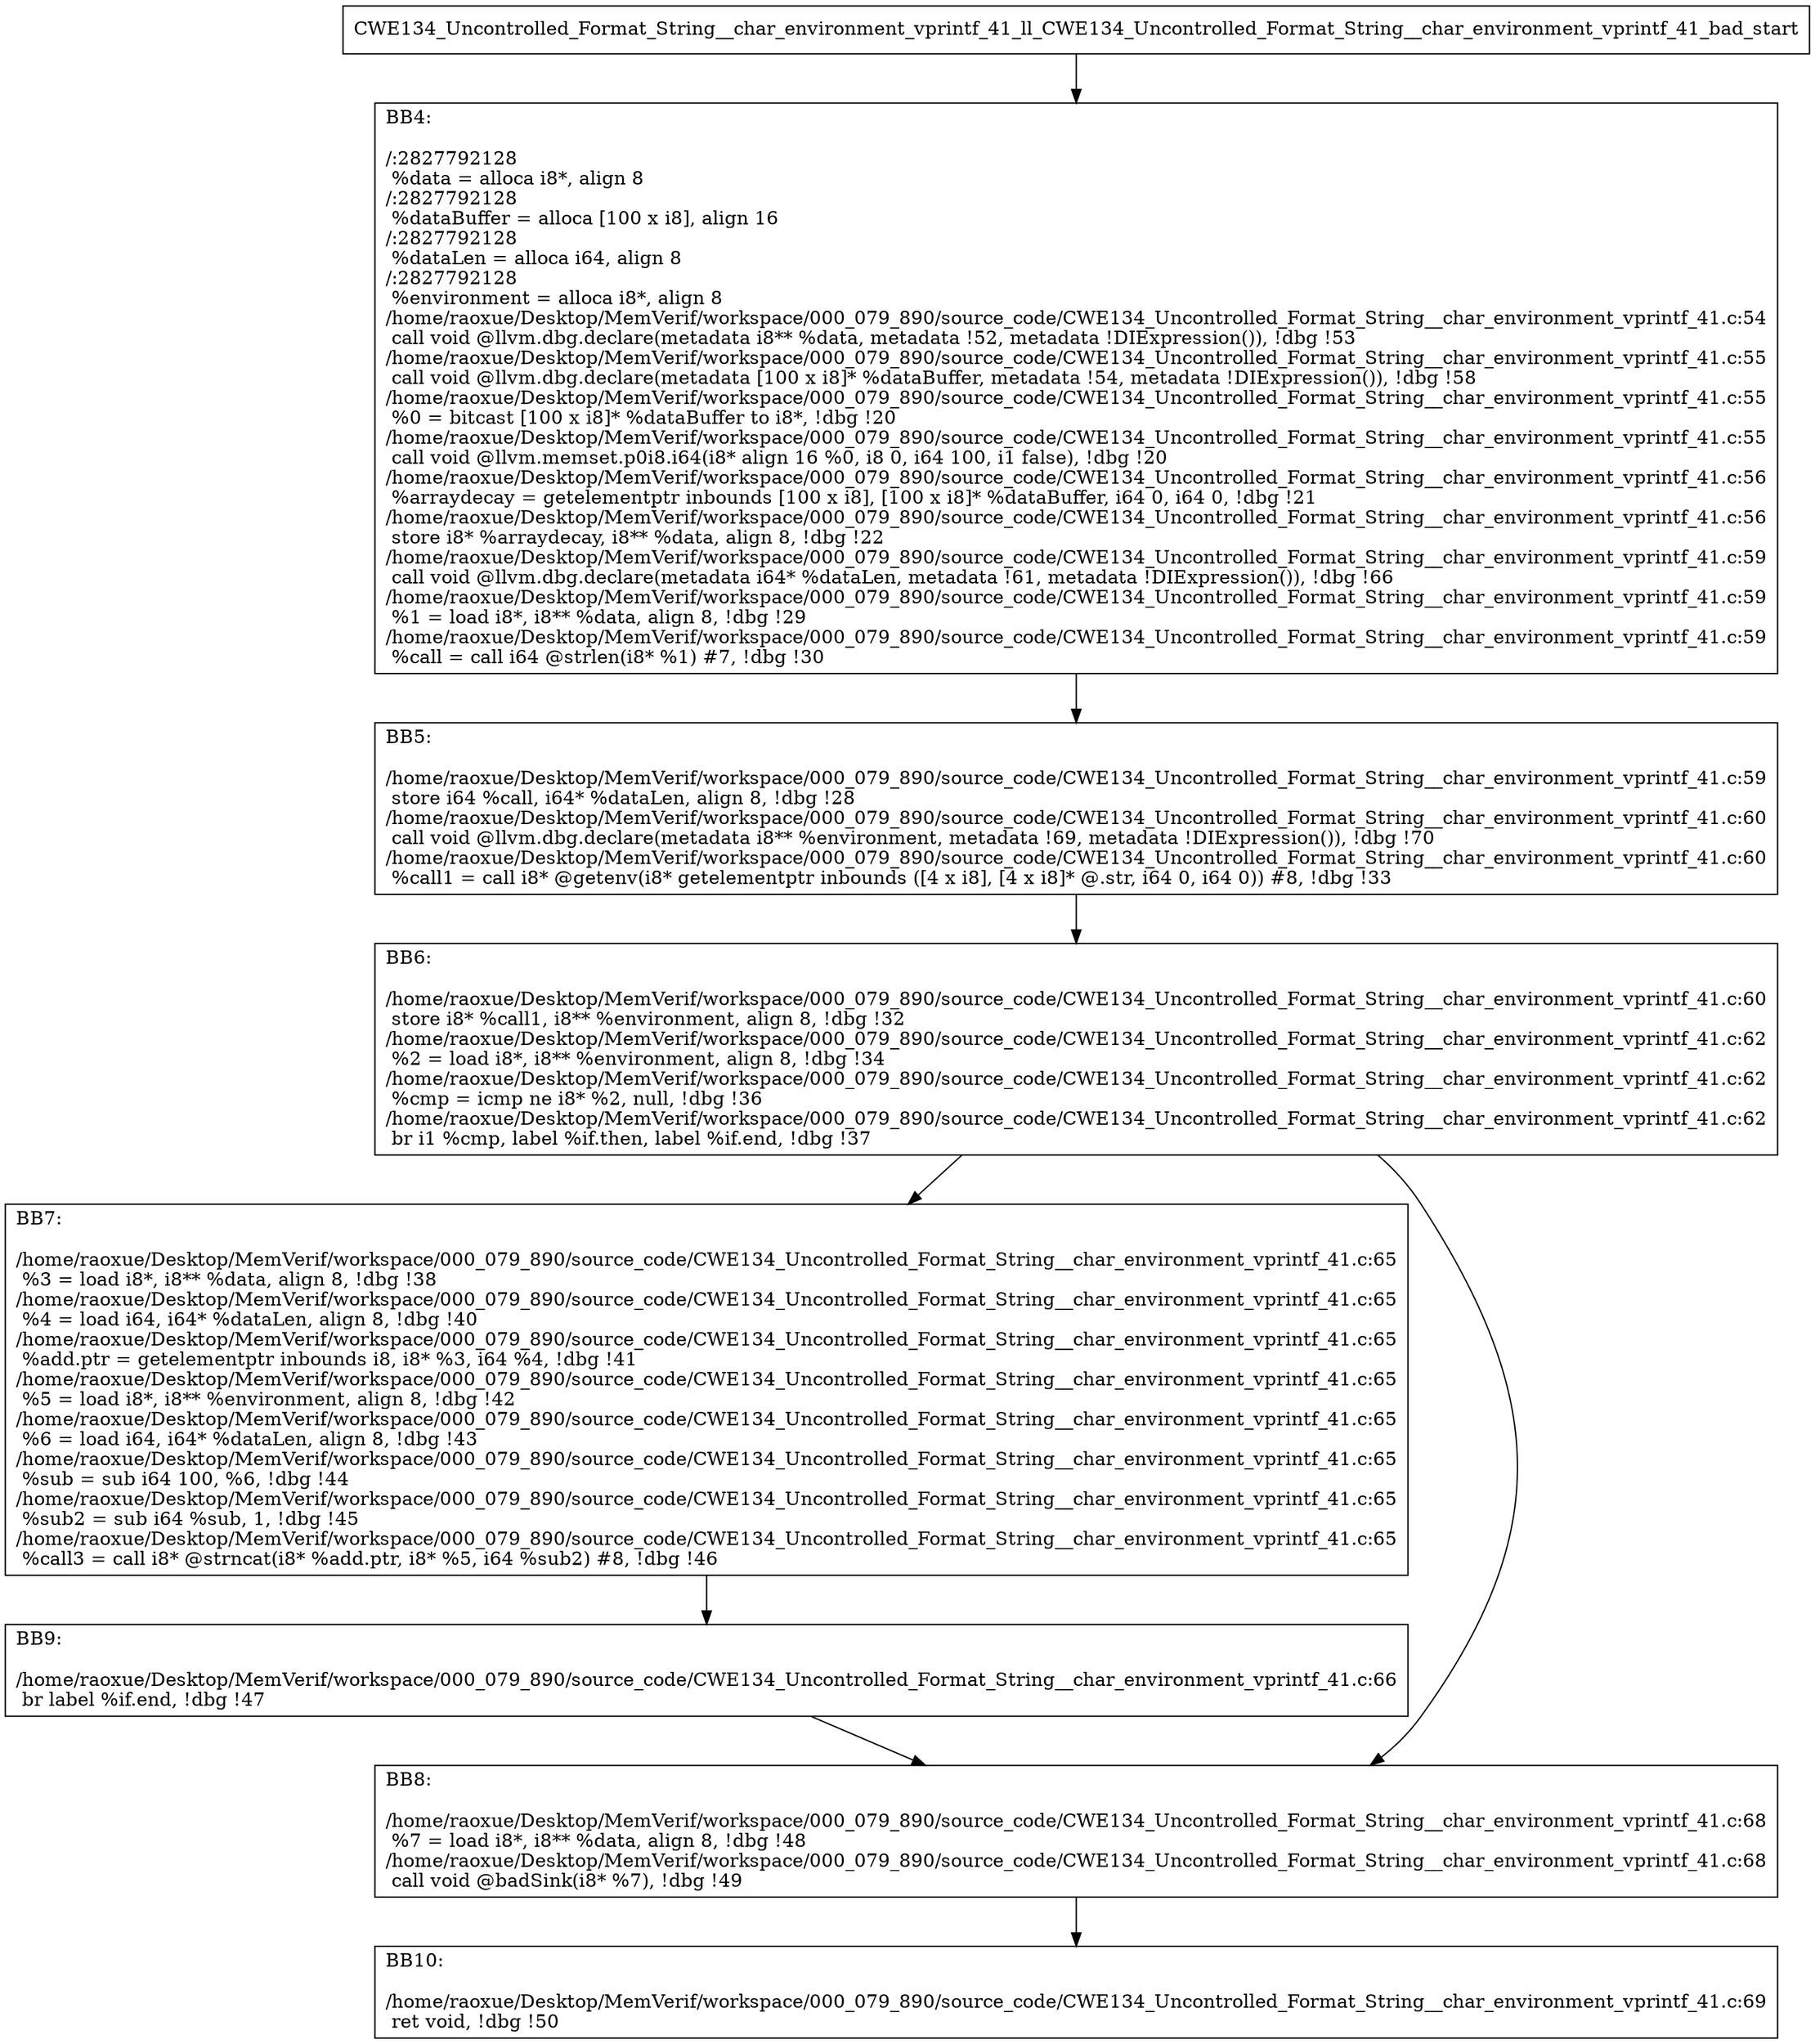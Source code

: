 digraph "CFG for'CWE134_Uncontrolled_Format_String__char_environment_vprintf_41_ll_CWE134_Uncontrolled_Format_String__char_environment_vprintf_41_bad' function" {
	BBCWE134_Uncontrolled_Format_String__char_environment_vprintf_41_ll_CWE134_Uncontrolled_Format_String__char_environment_vprintf_41_bad_start[shape=record,label="{CWE134_Uncontrolled_Format_String__char_environment_vprintf_41_ll_CWE134_Uncontrolled_Format_String__char_environment_vprintf_41_bad_start}"];
	BBCWE134_Uncontrolled_Format_String__char_environment_vprintf_41_ll_CWE134_Uncontrolled_Format_String__char_environment_vprintf_41_bad_start-> CWE134_Uncontrolled_Format_String__char_environment_vprintf_41_ll_CWE134_Uncontrolled_Format_String__char_environment_vprintf_41_badBB4;
	CWE134_Uncontrolled_Format_String__char_environment_vprintf_41_ll_CWE134_Uncontrolled_Format_String__char_environment_vprintf_41_badBB4 [shape=record, label="{BB4:\l\l/:2827792128\l
  %data = alloca i8*, align 8\l
/:2827792128\l
  %dataBuffer = alloca [100 x i8], align 16\l
/:2827792128\l
  %dataLen = alloca i64, align 8\l
/:2827792128\l
  %environment = alloca i8*, align 8\l
/home/raoxue/Desktop/MemVerif/workspace/000_079_890/source_code/CWE134_Uncontrolled_Format_String__char_environment_vprintf_41.c:54\l
  call void @llvm.dbg.declare(metadata i8** %data, metadata !52, metadata !DIExpression()), !dbg !53\l
/home/raoxue/Desktop/MemVerif/workspace/000_079_890/source_code/CWE134_Uncontrolled_Format_String__char_environment_vprintf_41.c:55\l
  call void @llvm.dbg.declare(metadata [100 x i8]* %dataBuffer, metadata !54, metadata !DIExpression()), !dbg !58\l
/home/raoxue/Desktop/MemVerif/workspace/000_079_890/source_code/CWE134_Uncontrolled_Format_String__char_environment_vprintf_41.c:55\l
  %0 = bitcast [100 x i8]* %dataBuffer to i8*, !dbg !20\l
/home/raoxue/Desktop/MemVerif/workspace/000_079_890/source_code/CWE134_Uncontrolled_Format_String__char_environment_vprintf_41.c:55\l
  call void @llvm.memset.p0i8.i64(i8* align 16 %0, i8 0, i64 100, i1 false), !dbg !20\l
/home/raoxue/Desktop/MemVerif/workspace/000_079_890/source_code/CWE134_Uncontrolled_Format_String__char_environment_vprintf_41.c:56\l
  %arraydecay = getelementptr inbounds [100 x i8], [100 x i8]* %dataBuffer, i64 0, i64 0, !dbg !21\l
/home/raoxue/Desktop/MemVerif/workspace/000_079_890/source_code/CWE134_Uncontrolled_Format_String__char_environment_vprintf_41.c:56\l
  store i8* %arraydecay, i8** %data, align 8, !dbg !22\l
/home/raoxue/Desktop/MemVerif/workspace/000_079_890/source_code/CWE134_Uncontrolled_Format_String__char_environment_vprintf_41.c:59\l
  call void @llvm.dbg.declare(metadata i64* %dataLen, metadata !61, metadata !DIExpression()), !dbg !66\l
/home/raoxue/Desktop/MemVerif/workspace/000_079_890/source_code/CWE134_Uncontrolled_Format_String__char_environment_vprintf_41.c:59\l
  %1 = load i8*, i8** %data, align 8, !dbg !29\l
/home/raoxue/Desktop/MemVerif/workspace/000_079_890/source_code/CWE134_Uncontrolled_Format_String__char_environment_vprintf_41.c:59\l
  %call = call i64 @strlen(i8* %1) #7, !dbg !30\l
}"];
	CWE134_Uncontrolled_Format_String__char_environment_vprintf_41_ll_CWE134_Uncontrolled_Format_String__char_environment_vprintf_41_badBB4-> CWE134_Uncontrolled_Format_String__char_environment_vprintf_41_ll_CWE134_Uncontrolled_Format_String__char_environment_vprintf_41_badBB5;
	CWE134_Uncontrolled_Format_String__char_environment_vprintf_41_ll_CWE134_Uncontrolled_Format_String__char_environment_vprintf_41_badBB5 [shape=record, label="{BB5:\l\l/home/raoxue/Desktop/MemVerif/workspace/000_079_890/source_code/CWE134_Uncontrolled_Format_String__char_environment_vprintf_41.c:59\l
  store i64 %call, i64* %dataLen, align 8, !dbg !28\l
/home/raoxue/Desktop/MemVerif/workspace/000_079_890/source_code/CWE134_Uncontrolled_Format_String__char_environment_vprintf_41.c:60\l
  call void @llvm.dbg.declare(metadata i8** %environment, metadata !69, metadata !DIExpression()), !dbg !70\l
/home/raoxue/Desktop/MemVerif/workspace/000_079_890/source_code/CWE134_Uncontrolled_Format_String__char_environment_vprintf_41.c:60\l
  %call1 = call i8* @getenv(i8* getelementptr inbounds ([4 x i8], [4 x i8]* @.str, i64 0, i64 0)) #8, !dbg !33\l
}"];
	CWE134_Uncontrolled_Format_String__char_environment_vprintf_41_ll_CWE134_Uncontrolled_Format_String__char_environment_vprintf_41_badBB5-> CWE134_Uncontrolled_Format_String__char_environment_vprintf_41_ll_CWE134_Uncontrolled_Format_String__char_environment_vprintf_41_badBB6;
	CWE134_Uncontrolled_Format_String__char_environment_vprintf_41_ll_CWE134_Uncontrolled_Format_String__char_environment_vprintf_41_badBB6 [shape=record, label="{BB6:\l\l/home/raoxue/Desktop/MemVerif/workspace/000_079_890/source_code/CWE134_Uncontrolled_Format_String__char_environment_vprintf_41.c:60\l
  store i8* %call1, i8** %environment, align 8, !dbg !32\l
/home/raoxue/Desktop/MemVerif/workspace/000_079_890/source_code/CWE134_Uncontrolled_Format_String__char_environment_vprintf_41.c:62\l
  %2 = load i8*, i8** %environment, align 8, !dbg !34\l
/home/raoxue/Desktop/MemVerif/workspace/000_079_890/source_code/CWE134_Uncontrolled_Format_String__char_environment_vprintf_41.c:62\l
  %cmp = icmp ne i8* %2, null, !dbg !36\l
/home/raoxue/Desktop/MemVerif/workspace/000_079_890/source_code/CWE134_Uncontrolled_Format_String__char_environment_vprintf_41.c:62\l
  br i1 %cmp, label %if.then, label %if.end, !dbg !37\l
}"];
	CWE134_Uncontrolled_Format_String__char_environment_vprintf_41_ll_CWE134_Uncontrolled_Format_String__char_environment_vprintf_41_badBB6-> CWE134_Uncontrolled_Format_String__char_environment_vprintf_41_ll_CWE134_Uncontrolled_Format_String__char_environment_vprintf_41_badBB7;
	CWE134_Uncontrolled_Format_String__char_environment_vprintf_41_ll_CWE134_Uncontrolled_Format_String__char_environment_vprintf_41_badBB6-> CWE134_Uncontrolled_Format_String__char_environment_vprintf_41_ll_CWE134_Uncontrolled_Format_String__char_environment_vprintf_41_badBB8;
	CWE134_Uncontrolled_Format_String__char_environment_vprintf_41_ll_CWE134_Uncontrolled_Format_String__char_environment_vprintf_41_badBB7 [shape=record, label="{BB7:\l\l/home/raoxue/Desktop/MemVerif/workspace/000_079_890/source_code/CWE134_Uncontrolled_Format_String__char_environment_vprintf_41.c:65\l
  %3 = load i8*, i8** %data, align 8, !dbg !38\l
/home/raoxue/Desktop/MemVerif/workspace/000_079_890/source_code/CWE134_Uncontrolled_Format_String__char_environment_vprintf_41.c:65\l
  %4 = load i64, i64* %dataLen, align 8, !dbg !40\l
/home/raoxue/Desktop/MemVerif/workspace/000_079_890/source_code/CWE134_Uncontrolled_Format_String__char_environment_vprintf_41.c:65\l
  %add.ptr = getelementptr inbounds i8, i8* %3, i64 %4, !dbg !41\l
/home/raoxue/Desktop/MemVerif/workspace/000_079_890/source_code/CWE134_Uncontrolled_Format_String__char_environment_vprintf_41.c:65\l
  %5 = load i8*, i8** %environment, align 8, !dbg !42\l
/home/raoxue/Desktop/MemVerif/workspace/000_079_890/source_code/CWE134_Uncontrolled_Format_String__char_environment_vprintf_41.c:65\l
  %6 = load i64, i64* %dataLen, align 8, !dbg !43\l
/home/raoxue/Desktop/MemVerif/workspace/000_079_890/source_code/CWE134_Uncontrolled_Format_String__char_environment_vprintf_41.c:65\l
  %sub = sub i64 100, %6, !dbg !44\l
/home/raoxue/Desktop/MemVerif/workspace/000_079_890/source_code/CWE134_Uncontrolled_Format_String__char_environment_vprintf_41.c:65\l
  %sub2 = sub i64 %sub, 1, !dbg !45\l
/home/raoxue/Desktop/MemVerif/workspace/000_079_890/source_code/CWE134_Uncontrolled_Format_String__char_environment_vprintf_41.c:65\l
  %call3 = call i8* @strncat(i8* %add.ptr, i8* %5, i64 %sub2) #8, !dbg !46\l
}"];
	CWE134_Uncontrolled_Format_String__char_environment_vprintf_41_ll_CWE134_Uncontrolled_Format_String__char_environment_vprintf_41_badBB7-> CWE134_Uncontrolled_Format_String__char_environment_vprintf_41_ll_CWE134_Uncontrolled_Format_String__char_environment_vprintf_41_badBB9;
	CWE134_Uncontrolled_Format_String__char_environment_vprintf_41_ll_CWE134_Uncontrolled_Format_String__char_environment_vprintf_41_badBB9 [shape=record, label="{BB9:\l\l/home/raoxue/Desktop/MemVerif/workspace/000_079_890/source_code/CWE134_Uncontrolled_Format_String__char_environment_vprintf_41.c:66\l
  br label %if.end, !dbg !47\l
}"];
	CWE134_Uncontrolled_Format_String__char_environment_vprintf_41_ll_CWE134_Uncontrolled_Format_String__char_environment_vprintf_41_badBB9-> CWE134_Uncontrolled_Format_String__char_environment_vprintf_41_ll_CWE134_Uncontrolled_Format_String__char_environment_vprintf_41_badBB8;
	CWE134_Uncontrolled_Format_String__char_environment_vprintf_41_ll_CWE134_Uncontrolled_Format_String__char_environment_vprintf_41_badBB8 [shape=record, label="{BB8:\l\l/home/raoxue/Desktop/MemVerif/workspace/000_079_890/source_code/CWE134_Uncontrolled_Format_String__char_environment_vprintf_41.c:68\l
  %7 = load i8*, i8** %data, align 8, !dbg !48\l
/home/raoxue/Desktop/MemVerif/workspace/000_079_890/source_code/CWE134_Uncontrolled_Format_String__char_environment_vprintf_41.c:68\l
  call void @badSink(i8* %7), !dbg !49\l
}"];
	CWE134_Uncontrolled_Format_String__char_environment_vprintf_41_ll_CWE134_Uncontrolled_Format_String__char_environment_vprintf_41_badBB8-> CWE134_Uncontrolled_Format_String__char_environment_vprintf_41_ll_CWE134_Uncontrolled_Format_String__char_environment_vprintf_41_badBB10;
	CWE134_Uncontrolled_Format_String__char_environment_vprintf_41_ll_CWE134_Uncontrolled_Format_String__char_environment_vprintf_41_badBB10 [shape=record, label="{BB10:\l\l/home/raoxue/Desktop/MemVerif/workspace/000_079_890/source_code/CWE134_Uncontrolled_Format_String__char_environment_vprintf_41.c:69\l
  ret void, !dbg !50\l
}"];
}
